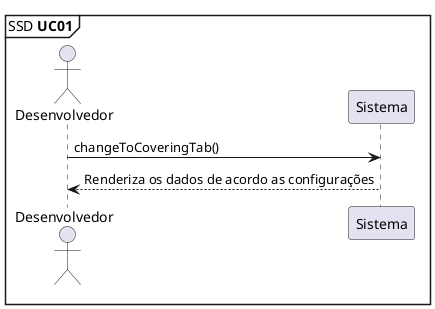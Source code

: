 @startuml

mainframe SSD **UC01** 

'UC01: Como desenvolvedor, desejo abrir a aba no menu lateral do VS Code, trazendo informações pertinentes à extensão.

actor       Desenvolvedor as Dev
participant Sistema       as System

Dev -> System: changeToCoveringTab()
Dev <-- System: Renderiza os dados de acordo as configurações

@enduml
